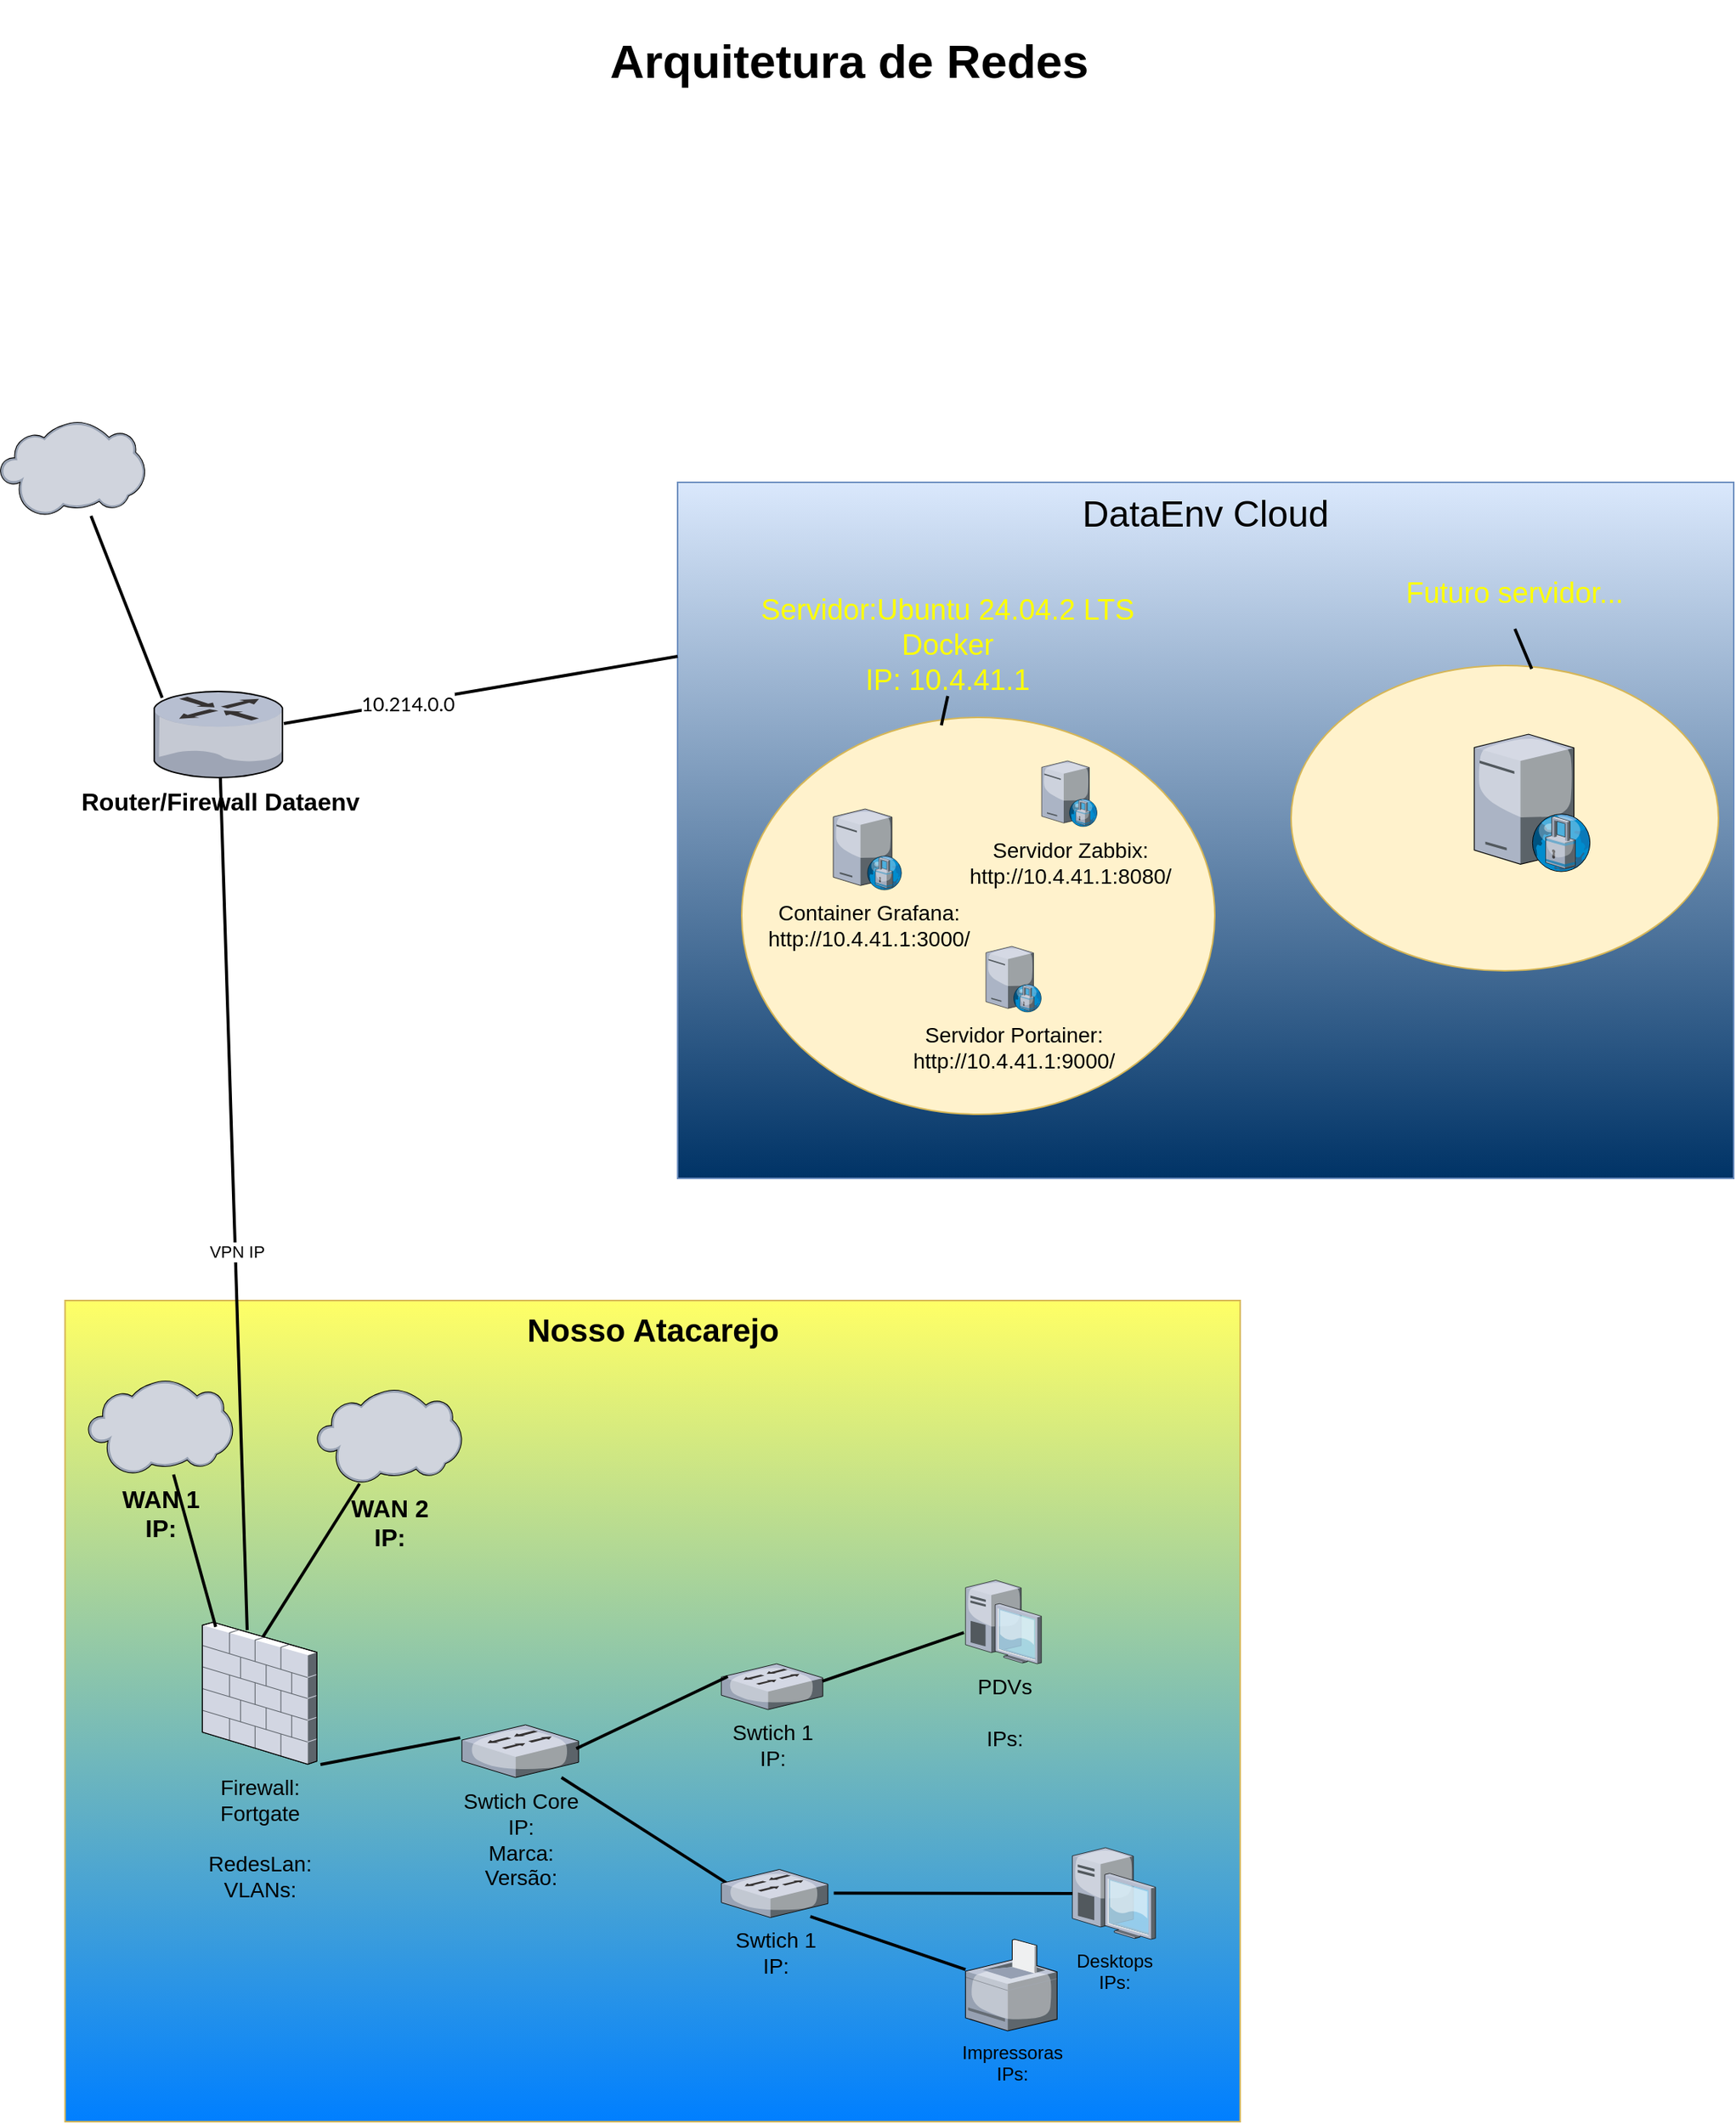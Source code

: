 <mxfile version="26.1.3">
  <diagram name="Page-1" id="e3a06f82-3646-2815-327d-82caf3d4e204">
    <mxGraphModel dx="2852" dy="1578" grid="0" gridSize="10" guides="1" tooltips="1" connect="1" arrows="1" fold="1" page="1" pageScale="1.5" pageWidth="827" pageHeight="1169" background="none" math="0" shadow="0">
      <root>
        <mxCell id="0" style=";html=1;" />
        <mxCell id="1" style=";html=1;" parent="0" />
        <mxCell id="6a7d8f32e03d9370-60" value="&lt;font style=&quot;font-size: 24px;&quot;&gt;DataEnv Cloud&lt;/font&gt;" style="whiteSpace=wrap;html=1;fillColor=#dae8fc;fontSize=14;strokeColor=#6c8ebf;verticalAlign=top;gradientColor=#003366;" parent="1" vertex="1">
          <mxGeometry x="508" y="348" width="692" height="456" as="geometry" />
        </mxCell>
        <mxCell id="eO3I2PJSA5BFwuN0Dlqp-1" value="" style="ellipse;whiteSpace=wrap;html=1;fillColor=#fff2cc;strokeColor=#d6b656;" vertex="1" parent="1">
          <mxGeometry x="550" y="502" width="310" height="260" as="geometry" />
        </mxCell>
        <mxCell id="6a7d8f32e03d9370-61" value="&lt;font style=&quot;font-size: 21px;&quot;&gt;&lt;b&gt;Nosso Atacarejo&lt;/b&gt;&lt;/font&gt;" style="whiteSpace=wrap;html=1;fillColor=#FFFF66;fontSize=14;strokeColor=#d6b656;verticalAlign=top;gradientColor=#007FFF;" parent="1" vertex="1">
          <mxGeometry x="106.64" y="884" width="770" height="538" as="geometry" />
        </mxCell>
        <mxCell id="6a7d8f32e03d9370-52" style="edgeStyle=none;rounded=0;html=1;startSize=10;endSize=10;jettySize=auto;orthogonalLoop=1;fontSize=14;endArrow=none;endFill=0;strokeWidth=2;entryX=0.391;entryY=0.056;entryDx=0;entryDy=0;entryPerimeter=0;" parent="1" source="6a7d8f32e03d9370-13" target="eO3I2PJSA5BFwuN0Dlqp-6" edge="1">
          <mxGeometry relative="1" as="geometry" />
        </mxCell>
        <mxCell id="eO3I2PJSA5BFwuN0Dlqp-28" value="VPN IP" style="edgeLabel;html=1;align=center;verticalAlign=middle;resizable=0;points=[];" vertex="1" connectable="0" parent="6a7d8f32e03d9370-52">
          <mxGeometry x="0.113" y="1" relative="1" as="geometry">
            <mxPoint as="offset" />
          </mxGeometry>
        </mxCell>
        <mxCell id="6a7d8f32e03d9370-56" style="edgeStyle=none;rounded=0;html=1;startSize=10;endSize=10;jettySize=auto;orthogonalLoop=1;fontSize=14;endArrow=none;endFill=0;strokeWidth=2;entryX=0;entryY=0.25;entryDx=0;entryDy=0;" parent="1" source="6a7d8f32e03d9370-13" target="6a7d8f32e03d9370-60" edge="1">
          <mxGeometry relative="1" as="geometry" />
        </mxCell>
        <mxCell id="eO3I2PJSA5BFwuN0Dlqp-20" value="&lt;span style=&quot;font-family: lato; font-size: 12.8px; text-align: start; text-wrap-mode: wrap;&quot;&gt;10.214.0.0&lt;/span&gt;" style="edgeLabel;html=1;align=center;verticalAlign=middle;resizable=0;points=[];" vertex="1" connectable="0" parent="6a7d8f32e03d9370-56">
          <mxGeometry x="-0.378" relative="1" as="geometry">
            <mxPoint as="offset" />
          </mxGeometry>
        </mxCell>
        <mxCell id="6a7d8f32e03d9370-13" value="&lt;font style=&quot;font-size: 16px;&quot;&gt;&lt;b&gt;Router/Firewall Dataenv&lt;/b&gt;&lt;/font&gt;" style="verticalLabelPosition=bottom;aspect=fixed;html=1;verticalAlign=top;strokeColor=none;shape=mxgraph.citrix.router;fillColor=#66B2FF;gradientColor=#0066CC;fontSize=14;" parent="1" vertex="1">
          <mxGeometry x="165" y="485.0" width="85" height="56.41" as="geometry" />
        </mxCell>
        <mxCell id="6a7d8f32e03d9370-25" value="Servidor Zabbix:&lt;br&gt;http://10.4.41.1:8080/" style="verticalLabelPosition=bottom;aspect=fixed;html=1;verticalAlign=top;strokeColor=none;shape=mxgraph.citrix.proxy_server;fillColor=#66B2FF;gradientColor=#0066CC;fontSize=14;" parent="1" vertex="1">
          <mxGeometry x="746.55" y="530.5" width="36.55" height="43" as="geometry" />
        </mxCell>
        <mxCell id="6a7d8f32e03d9370-55" style="edgeStyle=none;rounded=0;html=1;startSize=10;endSize=10;jettySize=auto;orthogonalLoop=1;fontSize=14;endArrow=none;endFill=0;strokeWidth=2;entryX=0.048;entryY=0.279;entryDx=0;entryDy=0;entryPerimeter=0;" parent="1" source="6a7d8f32e03d9370-26" target="eO3I2PJSA5BFwuN0Dlqp-8" edge="1">
          <mxGeometry relative="1" as="geometry">
            <mxPoint x="536.64" y="1292" as="targetPoint" />
          </mxGeometry>
        </mxCell>
        <mxCell id="6a7d8f32e03d9370-26" value="Swtich Core&lt;br&gt;IP:&lt;br&gt;Marca:&lt;br&gt;Versão:" style="verticalLabelPosition=bottom;aspect=fixed;html=1;verticalAlign=top;strokeColor=none;shape=mxgraph.citrix.switch;fillColor=#66B2FF;gradientColor=#0066CC;fontSize=14;" parent="1" vertex="1">
          <mxGeometry x="366.64" y="1162" width="76.48" height="34.5" as="geometry" />
        </mxCell>
        <mxCell id="eO3I2PJSA5BFwuN0Dlqp-2" value="Container Grafana:&lt;br&gt;http://10.4.41.1:3000/" style="verticalLabelPosition=bottom;aspect=fixed;html=1;verticalAlign=top;strokeColor=none;shape=mxgraph.citrix.proxy_server;fillColor=#66B2FF;gradientColor=#0066CC;fontSize=14;" vertex="1" parent="1">
          <mxGeometry x="610" y="562" width="45.05" height="53" as="geometry" />
        </mxCell>
        <mxCell id="eO3I2PJSA5BFwuN0Dlqp-4" value="&lt;font style=&quot;font-size: 19px; color: rgb(255, 255, 0);&quot;&gt;Servidor:Ubuntu 24.04.2 LTS Docker &lt;br&gt;IP: 10.4.41.1&lt;/font&gt;" style="text;html=1;align=center;verticalAlign=middle;whiteSpace=wrap;rounded=0;" vertex="1" parent="1">
          <mxGeometry x="560" y="422" width="250" height="66" as="geometry" />
        </mxCell>
        <mxCell id="eO3I2PJSA5BFwuN0Dlqp-6" value="Firewall:&lt;br&gt;Fortgate&lt;br&gt;&lt;br&gt;RedesLan:&lt;br&gt;VLANs:" style="verticalLabelPosition=bottom;aspect=fixed;html=1;verticalAlign=top;strokeColor=none;shape=mxgraph.citrix.firewall;fillColor=#66B2FF;gradientColor=#0066CC;fontSize=14;" vertex="1" parent="1">
          <mxGeometry x="196.64" y="1094.75" width="75" height="93" as="geometry" />
        </mxCell>
        <mxCell id="eO3I2PJSA5BFwuN0Dlqp-7" style="edgeStyle=none;rounded=0;html=1;startSize=10;endSize=10;jettySize=auto;orthogonalLoop=1;fontSize=14;endArrow=none;endFill=0;strokeWidth=2;entryX=-0.014;entryY=0.244;entryDx=0;entryDy=0;entryPerimeter=0;exitX=1.031;exitY=1.003;exitDx=0;exitDy=0;exitPerimeter=0;" edge="1" parent="1" source="eO3I2PJSA5BFwuN0Dlqp-6" target="6a7d8f32e03d9370-26">
          <mxGeometry relative="1" as="geometry">
            <mxPoint x="367.14" y="1335" as="sourcePoint" />
            <mxPoint x="478.14" y="1307" as="targetPoint" />
          </mxGeometry>
        </mxCell>
        <mxCell id="eO3I2PJSA5BFwuN0Dlqp-8" value="Swtich 1&lt;br&gt;IP:" style="verticalLabelPosition=bottom;aspect=fixed;html=1;verticalAlign=top;strokeColor=none;shape=mxgraph.citrix.switch;fillColor=#66B2FF;gradientColor=#0066CC;fontSize=14;" vertex="1" parent="1">
          <mxGeometry x="536.64" y="1256.75" width="69.83" height="31.5" as="geometry" />
        </mxCell>
        <mxCell id="eO3I2PJSA5BFwuN0Dlqp-9" value="Swtich 1&lt;br&gt;IP:" style="verticalLabelPosition=bottom;aspect=fixed;html=1;verticalAlign=top;strokeColor=none;shape=mxgraph.citrix.switch;fillColor=#66B2FF;gradientColor=#0066CC;fontSize=14;" vertex="1" parent="1">
          <mxGeometry x="536.64" y="1122" width="66.5" height="30" as="geometry" />
        </mxCell>
        <mxCell id="eO3I2PJSA5BFwuN0Dlqp-10" style="edgeStyle=none;rounded=0;html=1;startSize=10;endSize=10;jettySize=auto;orthogonalLoop=1;fontSize=14;endArrow=none;endFill=0;strokeWidth=2;entryX=0.064;entryY=0.279;entryDx=0;entryDy=0;entryPerimeter=0;exitX=0.98;exitY=0.451;exitDx=0;exitDy=0;exitPerimeter=0;" edge="1" parent="1" source="6a7d8f32e03d9370-26" target="eO3I2PJSA5BFwuN0Dlqp-9">
          <mxGeometry relative="1" as="geometry">
            <mxPoint x="488.64" y="1203" as="sourcePoint" />
            <mxPoint x="559.64" y="1259" as="targetPoint" />
          </mxGeometry>
        </mxCell>
        <mxCell id="eO3I2PJSA5BFwuN0Dlqp-12" value="PDVs&lt;br&gt;&lt;br&gt;IPs:" style="verticalLabelPosition=bottom;aspect=fixed;html=1;verticalAlign=top;strokeColor=none;shape=mxgraph.citrix.desktop;fillColor=#66B2FF;gradientColor=#0066CC;fontSize=14;" vertex="1" parent="1">
          <mxGeometry x="696.64" y="1067.25" width="49.73" height="54.75" as="geometry" />
        </mxCell>
        <mxCell id="eO3I2PJSA5BFwuN0Dlqp-13" style="edgeStyle=none;rounded=0;html=1;startSize=10;endSize=10;jettySize=auto;orthogonalLoop=1;fontSize=14;endArrow=none;endFill=0;strokeWidth=2;exitX=0.995;exitY=0.382;exitDx=0;exitDy=0;exitPerimeter=0;entryX=-0.021;entryY=0.626;entryDx=0;entryDy=0;entryPerimeter=0;" edge="1" parent="1" source="eO3I2PJSA5BFwuN0Dlqp-9" target="eO3I2PJSA5BFwuN0Dlqp-12">
          <mxGeometry relative="1" as="geometry">
            <mxPoint x="610.64" y="1164.25" as="sourcePoint" />
            <mxPoint x="796.64" y="1161.25" as="targetPoint" />
          </mxGeometry>
        </mxCell>
        <mxCell id="eO3I2PJSA5BFwuN0Dlqp-14" value="&lt;font style=&quot;font-size: 16px;&quot;&gt;&lt;b&gt;WAN 1&lt;br&gt;IP:&lt;/b&gt;&lt;/font&gt;" style="verticalLabelPosition=bottom;sketch=0;aspect=fixed;html=1;verticalAlign=top;strokeColor=none;align=center;outlineConnect=0;shape=mxgraph.citrix.cloud;" vertex="1" parent="1">
          <mxGeometry x="121.64" y="936" width="95" height="62" as="geometry" />
        </mxCell>
        <mxCell id="eO3I2PJSA5BFwuN0Dlqp-15" style="edgeStyle=none;rounded=0;html=1;startSize=10;endSize=10;jettySize=auto;orthogonalLoop=1;fontSize=14;endArrow=none;endFill=0;strokeWidth=2;exitX=0.116;exitY=0.033;exitDx=0;exitDy=0;exitPerimeter=0;" edge="1" parent="1" source="eO3I2PJSA5BFwuN0Dlqp-6" target="eO3I2PJSA5BFwuN0Dlqp-14">
          <mxGeometry relative="1" as="geometry">
            <mxPoint x="343.64" y="1204" as="sourcePoint" />
            <mxPoint x="390.64" y="1232" as="targetPoint" />
          </mxGeometry>
        </mxCell>
        <mxCell id="eO3I2PJSA5BFwuN0Dlqp-18" value="&lt;font style=&quot;font-size: 16px;&quot;&gt;&lt;b&gt;WAN 2&lt;br&gt;IP:&lt;/b&gt;&lt;/font&gt;" style="verticalLabelPosition=bottom;sketch=0;aspect=fixed;html=1;verticalAlign=top;strokeColor=none;align=center;outlineConnect=0;shape=mxgraph.citrix.cloud;" vertex="1" parent="1">
          <mxGeometry x="271.64" y="942" width="95" height="62" as="geometry" />
        </mxCell>
        <mxCell id="eO3I2PJSA5BFwuN0Dlqp-19" style="edgeStyle=none;rounded=0;html=1;startSize=10;endSize=10;jettySize=auto;orthogonalLoop=1;fontSize=14;endArrow=none;endFill=0;strokeWidth=2;exitX=0.528;exitY=0.104;exitDx=0;exitDy=0;exitPerimeter=0;" edge="1" parent="1" target="eO3I2PJSA5BFwuN0Dlqp-18" source="eO3I2PJSA5BFwuN0Dlqp-6">
          <mxGeometry relative="1" as="geometry">
            <mxPoint x="380.64" y="1104" as="sourcePoint" />
            <mxPoint x="505.64" y="1232" as="targetPoint" />
          </mxGeometry>
        </mxCell>
        <mxCell id="eO3I2PJSA5BFwuN0Dlqp-23" value="&lt;h2&gt;&lt;font style=&quot;font-size: 31px;&quot;&gt;Arquitetura de Redes&lt;/font&gt;&lt;/h2&gt;" style="text;html=1;align=center;verticalAlign=middle;resizable=0;points=[];autosize=1;strokeColor=none;fillColor=none;" vertex="1" parent="1">
          <mxGeometry x="450" y="32" width="340" height="80" as="geometry" />
        </mxCell>
        <mxCell id="eO3I2PJSA5BFwuN0Dlqp-24" value="Impressoras&lt;br&gt;IPs:" style="verticalLabelPosition=bottom;sketch=0;aspect=fixed;html=1;verticalAlign=top;strokeColor=none;align=center;outlineConnect=0;shape=mxgraph.citrix.printer;" vertex="1" parent="1">
          <mxGeometry x="696.64" y="1302.5" width="60" height="60" as="geometry" />
        </mxCell>
        <mxCell id="eO3I2PJSA5BFwuN0Dlqp-25" value="Desktops&lt;br&gt;IPs:" style="verticalLabelPosition=bottom;sketch=0;aspect=fixed;html=1;verticalAlign=top;strokeColor=none;align=center;outlineConnect=0;shape=mxgraph.citrix.desktop;" vertex="1" parent="1">
          <mxGeometry x="766.64" y="1242.5" width="54.49" height="60" as="geometry" />
        </mxCell>
        <mxCell id="eO3I2PJSA5BFwuN0Dlqp-26" style="edgeStyle=none;rounded=0;html=1;startSize=10;endSize=10;jettySize=auto;orthogonalLoop=1;fontSize=14;endArrow=none;endFill=0;strokeWidth=2;exitX=1.055;exitY=0.491;exitDx=0;exitDy=0;exitPerimeter=0;" edge="1" parent="1" source="eO3I2PJSA5BFwuN0Dlqp-8" target="eO3I2PJSA5BFwuN0Dlqp-25">
          <mxGeometry relative="1" as="geometry">
            <mxPoint x="622.64" y="1179" as="sourcePoint" />
            <mxPoint x="735.64" y="1177" as="targetPoint" />
          </mxGeometry>
        </mxCell>
        <mxCell id="eO3I2PJSA5BFwuN0Dlqp-27" style="edgeStyle=none;rounded=0;html=1;startSize=10;endSize=10;jettySize=auto;orthogonalLoop=1;fontSize=14;endArrow=none;endFill=0;strokeWidth=2;entryX=0.835;entryY=0.979;entryDx=0;entryDy=0;entryPerimeter=0;" edge="1" parent="1" source="eO3I2PJSA5BFwuN0Dlqp-24" target="eO3I2PJSA5BFwuN0Dlqp-8">
          <mxGeometry relative="1" as="geometry">
            <mxPoint x="632.64" y="1189" as="sourcePoint" />
            <mxPoint x="745.64" y="1187" as="targetPoint" />
          </mxGeometry>
        </mxCell>
        <mxCell id="eO3I2PJSA5BFwuN0Dlqp-29" value="" style="verticalLabelPosition=bottom;sketch=0;aspect=fixed;html=1;verticalAlign=top;strokeColor=none;align=center;outlineConnect=0;shape=mxgraph.citrix.cloud;" vertex="1" parent="1">
          <mxGeometry x="64" y="308" width="95" height="62" as="geometry" />
        </mxCell>
        <mxCell id="eO3I2PJSA5BFwuN0Dlqp-30" style="edgeStyle=none;rounded=0;html=1;startSize=10;endSize=10;jettySize=auto;orthogonalLoop=1;fontSize=14;endArrow=none;endFill=0;strokeWidth=2;exitX=0.062;exitY=0.073;exitDx=0;exitDy=0;exitPerimeter=0;" edge="1" parent="1" source="6a7d8f32e03d9370-13" target="eO3I2PJSA5BFwuN0Dlqp-29">
          <mxGeometry relative="1" as="geometry">
            <mxPoint x="290" y="319.13" as="sourcePoint" />
            <mxPoint x="372" y="227.13" as="targetPoint" />
          </mxGeometry>
        </mxCell>
        <mxCell id="eO3I2PJSA5BFwuN0Dlqp-31" style="edgeStyle=none;rounded=0;html=1;startSize=10;endSize=10;jettySize=auto;orthogonalLoop=1;fontSize=14;endArrow=none;endFill=0;strokeWidth=2;entryX=0.5;entryY=1;entryDx=0;entryDy=0;exitX=0.422;exitY=0.02;exitDx=0;exitDy=0;exitPerimeter=0;" edge="1" parent="1" source="eO3I2PJSA5BFwuN0Dlqp-1" target="eO3I2PJSA5BFwuN0Dlqp-4">
          <mxGeometry relative="1" as="geometry">
            <mxPoint x="626.78" y="617" as="sourcePoint" />
            <mxPoint x="606.78" y="728" as="targetPoint" />
          </mxGeometry>
        </mxCell>
        <mxCell id="eO3I2PJSA5BFwuN0Dlqp-33" value="Servidor Portainer:&lt;br&gt;http://10.4.41.1:9000/" style="verticalLabelPosition=bottom;aspect=fixed;html=1;verticalAlign=top;strokeColor=none;shape=mxgraph.citrix.proxy_server;fillColor=#66B2FF;gradientColor=#0066CC;fontSize=14;" vertex="1" parent="1">
          <mxGeometry x="710" y="652" width="36.55" height="43" as="geometry" />
        </mxCell>
        <mxCell id="eO3I2PJSA5BFwuN0Dlqp-35" value="" style="ellipse;whiteSpace=wrap;html=1;fillColor=#fff2cc;strokeColor=#d6b656;" vertex="1" parent="1">
          <mxGeometry x="910" y="468" width="280" height="200" as="geometry" />
        </mxCell>
        <mxCell id="eO3I2PJSA5BFwuN0Dlqp-37" value="" style="verticalLabelPosition=bottom;aspect=fixed;html=1;verticalAlign=top;strokeColor=none;shape=mxgraph.citrix.proxy_server;fillColor=#66B2FF;gradientColor=#0066CC;fontSize=14;" vertex="1" parent="1">
          <mxGeometry x="1030" y="513" width="76.5" height="90" as="geometry" />
        </mxCell>
        <mxCell id="eO3I2PJSA5BFwuN0Dlqp-38" value="&lt;font color=&quot;#ffff00&quot;&gt;&lt;span style=&quot;font-size: 19px;&quot;&gt;Futuro servidor...&lt;/span&gt;&lt;/font&gt;" style="text;html=1;align=center;verticalAlign=middle;whiteSpace=wrap;rounded=0;" vertex="1" parent="1">
          <mxGeometry x="933.25" y="398" width="246.75" height="46" as="geometry" />
        </mxCell>
        <mxCell id="eO3I2PJSA5BFwuN0Dlqp-39" style="edgeStyle=none;rounded=0;html=1;startSize=10;endSize=10;jettySize=auto;orthogonalLoop=1;fontSize=14;endArrow=none;endFill=0;strokeWidth=2;entryX=0.5;entryY=1;entryDx=0;entryDy=0;exitX=0.563;exitY=0.011;exitDx=0;exitDy=0;exitPerimeter=0;" edge="1" parent="1" source="eO3I2PJSA5BFwuN0Dlqp-35" target="eO3I2PJSA5BFwuN0Dlqp-38">
          <mxGeometry relative="1" as="geometry">
            <mxPoint x="956.78" y="583" as="sourcePoint" />
            <mxPoint x="936.78" y="694" as="targetPoint" />
          </mxGeometry>
        </mxCell>
      </root>
    </mxGraphModel>
  </diagram>
</mxfile>
